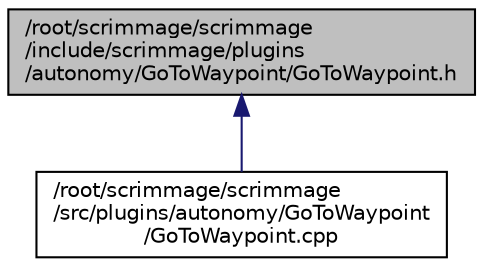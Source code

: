 digraph "/root/scrimmage/scrimmage/include/scrimmage/plugins/autonomy/GoToWaypoint/GoToWaypoint.h"
{
 // LATEX_PDF_SIZE
  edge [fontname="Helvetica",fontsize="10",labelfontname="Helvetica",labelfontsize="10"];
  node [fontname="Helvetica",fontsize="10",shape=record];
  Node1 [label="/root/scrimmage/scrimmage\l/include/scrimmage/plugins\l/autonomy/GoToWaypoint/GoToWaypoint.h",height=0.2,width=0.4,color="black", fillcolor="grey75", style="filled", fontcolor="black",tooltip="Brief file description."];
  Node1 -> Node2 [dir="back",color="midnightblue",fontsize="10",style="solid",fontname="Helvetica"];
  Node2 [label="/root/scrimmage/scrimmage\l/src/plugins/autonomy/GoToWaypoint\l/GoToWaypoint.cpp",height=0.2,width=0.4,color="black", fillcolor="white", style="filled",URL="$GoToWaypoint_8cpp.html",tooltip="Brief file description."];
}
